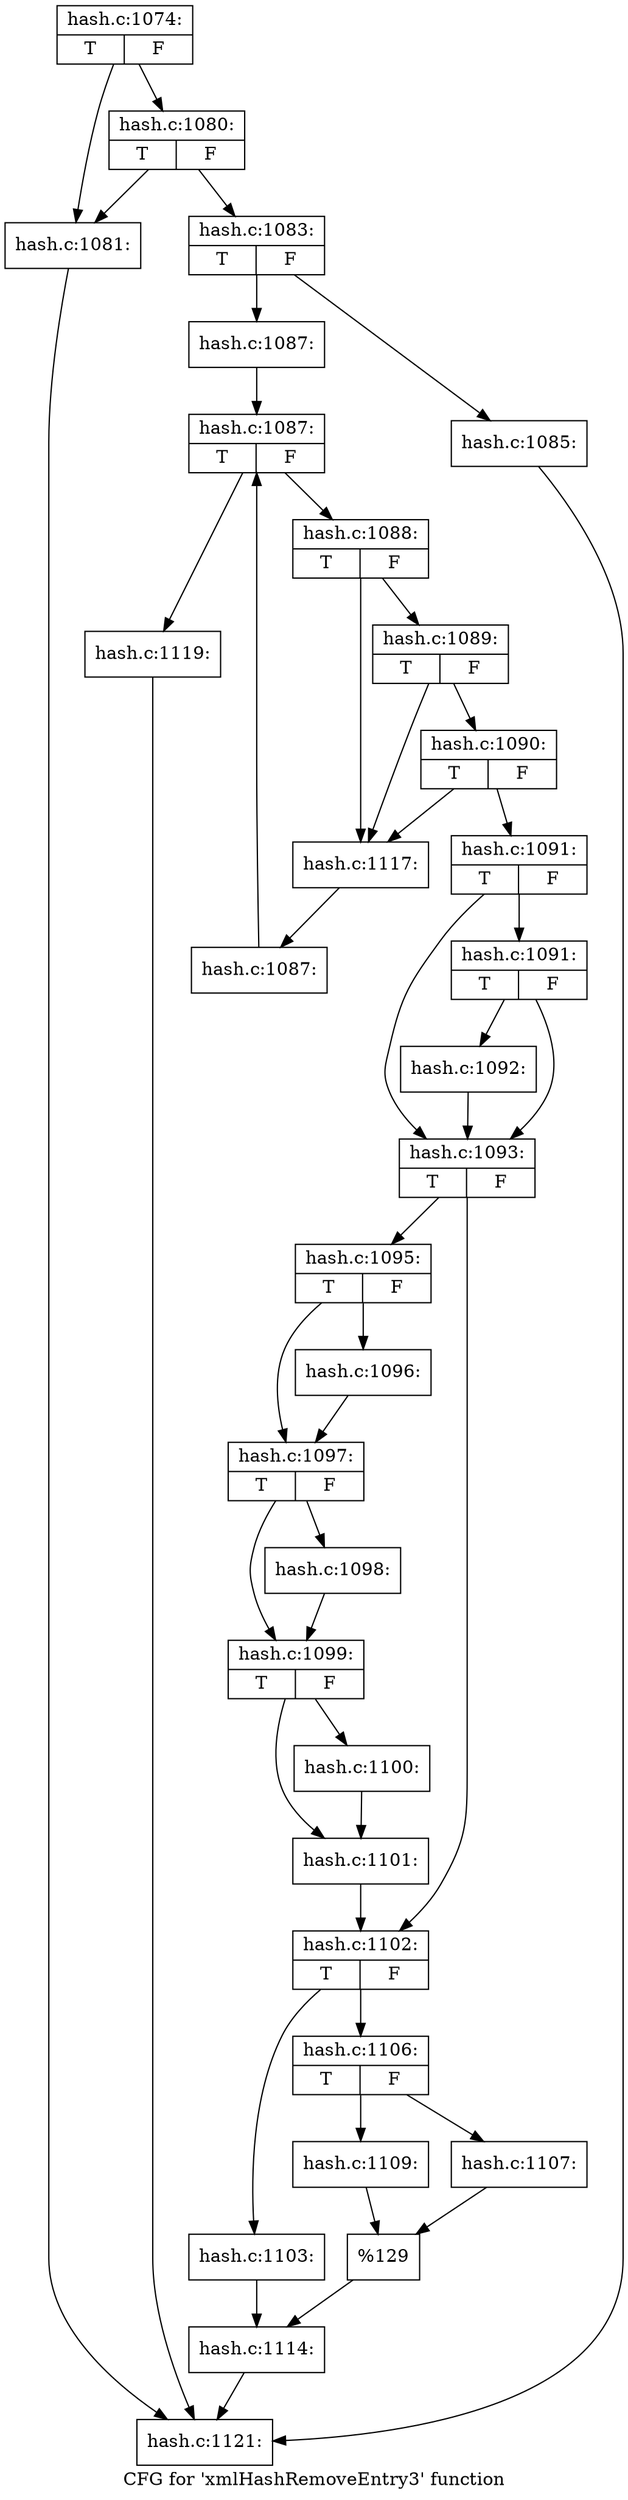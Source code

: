 digraph "CFG for 'xmlHashRemoveEntry3' function" {
	label="CFG for 'xmlHashRemoveEntry3' function";

	Node0x3d9b610 [shape=record,label="{hash.c:1074:|{<s0>T|<s1>F}}"];
	Node0x3d9b610 -> Node0x3da2f00;
	Node0x3d9b610 -> Node0x3da2fa0;
	Node0x3da2fa0 [shape=record,label="{hash.c:1080:|{<s0>T|<s1>F}}"];
	Node0x3da2fa0 -> Node0x3da2f00;
	Node0x3da2fa0 -> Node0x3da2f50;
	Node0x3da2f00 [shape=record,label="{hash.c:1081:}"];
	Node0x3da2f00 -> Node0x3d9d180;
	Node0x3da2f50 [shape=record,label="{hash.c:1083:|{<s0>T|<s1>F}}"];
	Node0x3da2f50 -> Node0x3da3ab0;
	Node0x3da2f50 -> Node0x3da3b50;
	Node0x3da3ab0 [shape=record,label="{hash.c:1085:}"];
	Node0x3da3ab0 -> Node0x3d9d180;
	Node0x3da3b50 [shape=record,label="{hash.c:1087:}"];
	Node0x3da3b50 -> Node0x3da48e0;
	Node0x3da48e0 [shape=record,label="{hash.c:1087:|{<s0>T|<s1>F}}"];
	Node0x3da48e0 -> Node0x3da4bc0;
	Node0x3da48e0 -> Node0x3da4430;
	Node0x3da4bc0 [shape=record,label="{hash.c:1088:|{<s0>T|<s1>F}}"];
	Node0x3da4bc0 -> Node0x3da5020;
	Node0x3da4bc0 -> Node0x3da4f50;
	Node0x3da5020 [shape=record,label="{hash.c:1089:|{<s0>T|<s1>F}}"];
	Node0x3da5020 -> Node0x3da4fa0;
	Node0x3da5020 -> Node0x3da4f50;
	Node0x3da4fa0 [shape=record,label="{hash.c:1090:|{<s0>T|<s1>F}}"];
	Node0x3da4fa0 -> Node0x3da4f00;
	Node0x3da4fa0 -> Node0x3da4f50;
	Node0x3da4f00 [shape=record,label="{hash.c:1091:|{<s0>T|<s1>F}}"];
	Node0x3da4f00 -> Node0x3da5e00;
	Node0x3da4f00 -> Node0x3da5db0;
	Node0x3da5e00 [shape=record,label="{hash.c:1091:|{<s0>T|<s1>F}}"];
	Node0x3da5e00 -> Node0x3da5d60;
	Node0x3da5e00 -> Node0x3da5db0;
	Node0x3da5d60 [shape=record,label="{hash.c:1092:}"];
	Node0x3da5d60 -> Node0x3da5db0;
	Node0x3da5db0 [shape=record,label="{hash.c:1093:|{<s0>T|<s1>F}}"];
	Node0x3da5db0 -> Node0x3da6c00;
	Node0x3da5db0 -> Node0x3da6c50;
	Node0x3da6c00 [shape=record,label="{hash.c:1095:|{<s0>T|<s1>F}}"];
	Node0x3da6c00 -> Node0x3da7140;
	Node0x3da6c00 -> Node0x3da7190;
	Node0x3da7140 [shape=record,label="{hash.c:1096:}"];
	Node0x3da7140 -> Node0x3da7190;
	Node0x3da7190 [shape=record,label="{hash.c:1097:|{<s0>T|<s1>F}}"];
	Node0x3da7190 -> Node0x3da7860;
	Node0x3da7190 -> Node0x3da78b0;
	Node0x3da7860 [shape=record,label="{hash.c:1098:}"];
	Node0x3da7860 -> Node0x3da78b0;
	Node0x3da78b0 [shape=record,label="{hash.c:1099:|{<s0>T|<s1>F}}"];
	Node0x3da78b0 -> Node0x3da7fe0;
	Node0x3da78b0 -> Node0x3da8030;
	Node0x3da7fe0 [shape=record,label="{hash.c:1100:}"];
	Node0x3da7fe0 -> Node0x3da8030;
	Node0x3da8030 [shape=record,label="{hash.c:1101:}"];
	Node0x3da8030 -> Node0x3da6c50;
	Node0x3da6c50 [shape=record,label="{hash.c:1102:|{<s0>T|<s1>F}}"];
	Node0x3da6c50 -> Node0x3da8850;
	Node0x3da6c50 -> Node0x3da88f0;
	Node0x3da8850 [shape=record,label="{hash.c:1103:}"];
	Node0x3da8850 -> Node0x3da88a0;
	Node0x3da88f0 [shape=record,label="{hash.c:1106:|{<s0>T|<s1>F}}"];
	Node0x3da88f0 -> Node0x3da9300;
	Node0x3da88f0 -> Node0x3da93a0;
	Node0x3da9300 [shape=record,label="{hash.c:1107:}"];
	Node0x3da9300 -> Node0x3da9350;
	Node0x3da93a0 [shape=record,label="{hash.c:1109:}"];
	Node0x3da93a0 -> Node0x3da9350;
	Node0x3da9350 [shape=record,label="{%129}"];
	Node0x3da9350 -> Node0x3da88a0;
	Node0x3da88a0 [shape=record,label="{hash.c:1114:}"];
	Node0x3da88a0 -> Node0x3d9d180;
	Node0x3da4f50 [shape=record,label="{hash.c:1117:}"];
	Node0x3da4f50 -> Node0x3da4b30;
	Node0x3da4b30 [shape=record,label="{hash.c:1087:}"];
	Node0x3da4b30 -> Node0x3da48e0;
	Node0x3da4430 [shape=record,label="{hash.c:1119:}"];
	Node0x3da4430 -> Node0x3d9d180;
	Node0x3d9d180 [shape=record,label="{hash.c:1121:}"];
}
